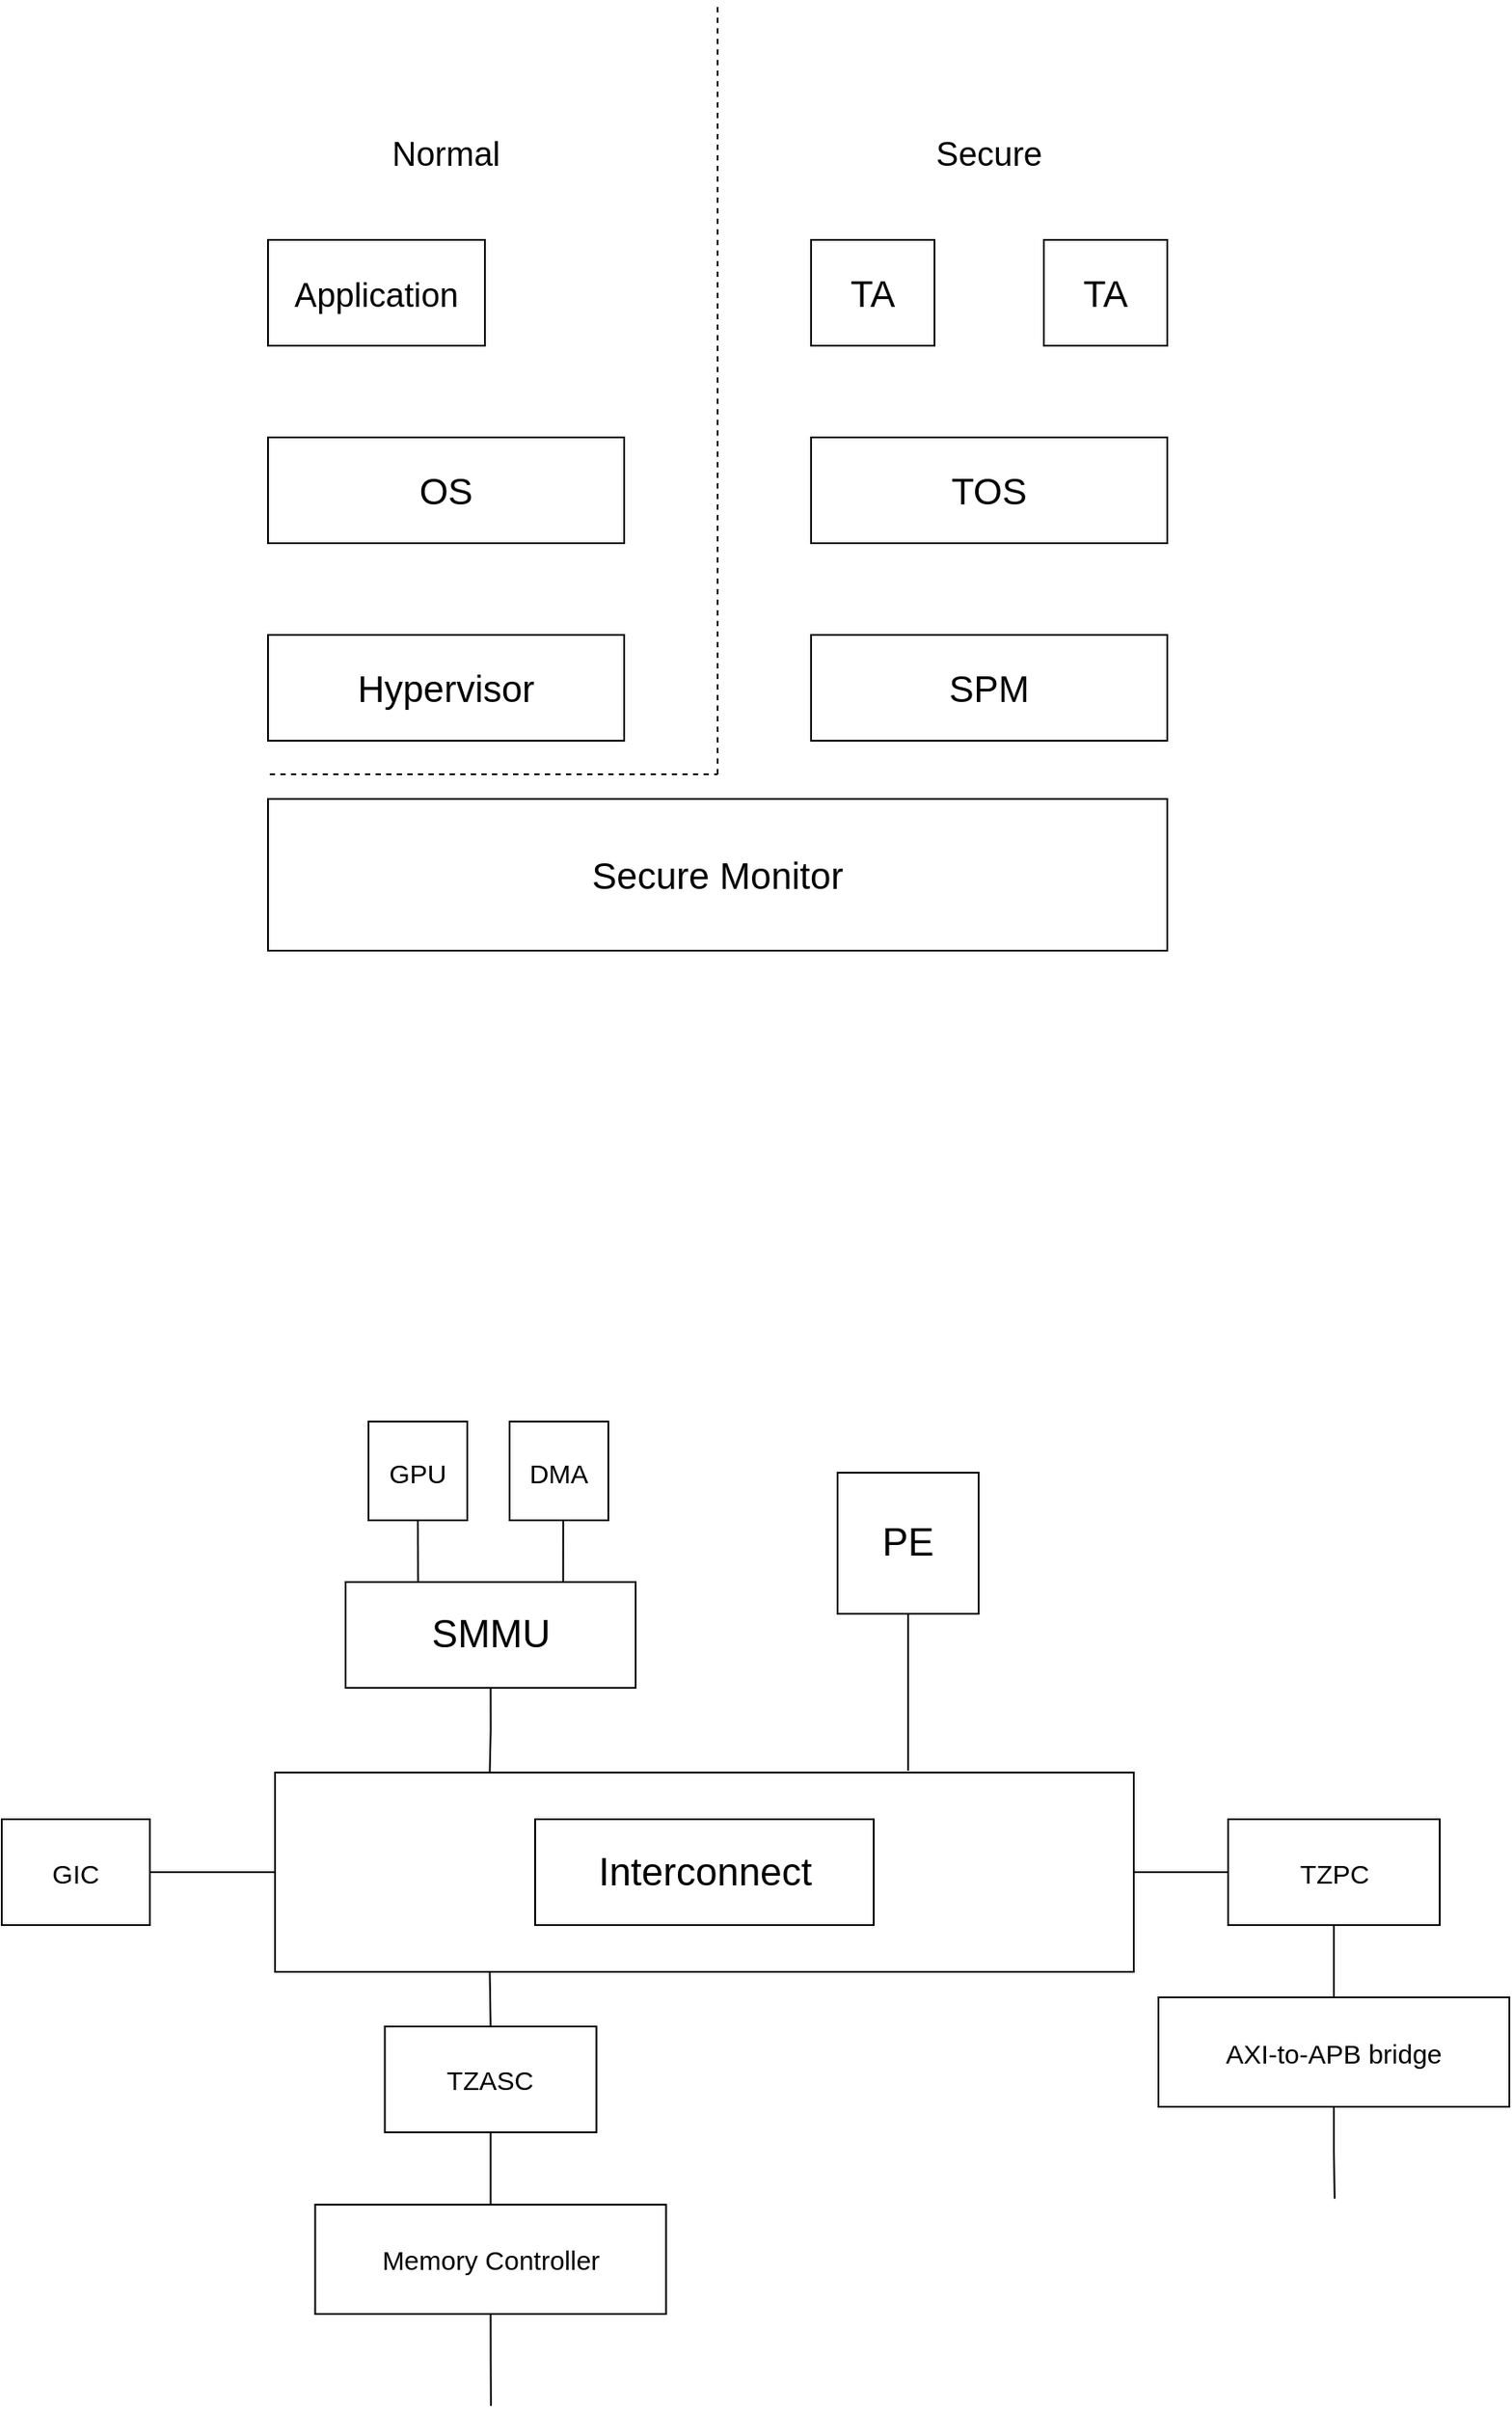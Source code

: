 <mxfile version="18.0.6" type="github">
  <diagram id="RqBa9nVkit30a7J5M0dk" name="Page-1">
    <mxGraphModel dx="1209" dy="749" grid="0" gridSize="10" guides="1" tooltips="1" connect="1" arrows="1" fold="1" page="0" pageScale="1" pageWidth="1200" pageHeight="1920" math="0" shadow="0">
      <root>
        <mxCell id="0" />
        <mxCell id="1" parent="0" />
        <mxCell id="QWCoNGlsIecfvtiFzba_-1" value="&lt;font style=&quot;font-size: 21px;&quot;&gt;Secure Monitor&lt;/font&gt;" style="rounded=0;whiteSpace=wrap;html=1;" parent="1" vertex="1">
          <mxGeometry x="379" y="529" width="510" height="86" as="geometry" />
        </mxCell>
        <mxCell id="QWCoNGlsIecfvtiFzba_-2" value="Hypervisor" style="rounded=0;whiteSpace=wrap;html=1;fontSize=21;" parent="1" vertex="1">
          <mxGeometry x="379" y="436" width="202" height="60" as="geometry" />
        </mxCell>
        <mxCell id="QWCoNGlsIecfvtiFzba_-5" value="" style="endArrow=none;dashed=1;html=1;rounded=0;fontSize=21;" parent="1" edge="1">
          <mxGeometry width="50" height="50" relative="1" as="geometry">
            <mxPoint x="634" y="515" as="sourcePoint" />
            <mxPoint x="634" y="77" as="targetPoint" />
          </mxGeometry>
        </mxCell>
        <mxCell id="QWCoNGlsIecfvtiFzba_-6" value="SPM" style="rounded=0;whiteSpace=wrap;html=1;fontSize=21;" parent="1" vertex="1">
          <mxGeometry x="687" y="436" width="202" height="60" as="geometry" />
        </mxCell>
        <mxCell id="QWCoNGlsIecfvtiFzba_-8" value="OS" style="rounded=0;whiteSpace=wrap;html=1;fontSize=21;" parent="1" vertex="1">
          <mxGeometry x="379" y="324" width="202" height="60" as="geometry" />
        </mxCell>
        <mxCell id="QWCoNGlsIecfvtiFzba_-9" value="TOS" style="rounded=0;whiteSpace=wrap;html=1;fontSize=21;" parent="1" vertex="1">
          <mxGeometry x="687" y="324" width="202" height="60" as="geometry" />
        </mxCell>
        <mxCell id="QWCoNGlsIecfvtiFzba_-10" value="TA" style="rounded=0;whiteSpace=wrap;html=1;fontSize=21;" parent="1" vertex="1">
          <mxGeometry x="687" y="212" width="70" height="60" as="geometry" />
        </mxCell>
        <mxCell id="QWCoNGlsIecfvtiFzba_-11" value="TA" style="rounded=0;whiteSpace=wrap;html=1;fontSize=21;" parent="1" vertex="1">
          <mxGeometry x="819" y="212" width="70" height="60" as="geometry" />
        </mxCell>
        <mxCell id="QWCoNGlsIecfvtiFzba_-13" value="&lt;font style=&quot;font-size: 19px;&quot;&gt;Application&lt;/font&gt;" style="rounded=0;whiteSpace=wrap;html=1;fontSize=21;" parent="1" vertex="1">
          <mxGeometry x="379" y="212" width="123" height="60" as="geometry" />
        </mxCell>
        <mxCell id="QWCoNGlsIecfvtiFzba_-14" value="" style="endArrow=none;dashed=1;html=1;rounded=0;fontSize=19;" parent="1" edge="1">
          <mxGeometry width="50" height="50" relative="1" as="geometry">
            <mxPoint x="380" y="515" as="sourcePoint" />
            <mxPoint x="634" y="515" as="targetPoint" />
          </mxGeometry>
        </mxCell>
        <mxCell id="QWCoNGlsIecfvtiFzba_-15" value="Normal" style="text;html=1;strokeColor=none;fillColor=none;align=center;verticalAlign=middle;whiteSpace=wrap;rounded=0;fontSize=19;" parent="1" vertex="1">
          <mxGeometry x="407" y="149" width="146" height="30" as="geometry" />
        </mxCell>
        <mxCell id="QWCoNGlsIecfvtiFzba_-16" value="Secure" style="text;html=1;strokeColor=none;fillColor=none;align=center;verticalAlign=middle;whiteSpace=wrap;rounded=0;fontSize=19;" parent="1" vertex="1">
          <mxGeometry x="715" y="149" width="146" height="30" as="geometry" />
        </mxCell>
        <mxCell id="mvTYgb8r9zyvXw6v-STq-15" style="edgeStyle=orthogonalEdgeStyle;rounded=0;orthogonalLoop=1;jettySize=auto;html=1;exitX=0.25;exitY=1;exitDx=0;exitDy=0;entryX=0.5;entryY=0;entryDx=0;entryDy=0;fontSize=15;endArrow=none;endFill=0;" parent="1" source="mvTYgb8r9zyvXw6v-STq-1" target="mvTYgb8r9zyvXw6v-STq-14" edge="1">
          <mxGeometry relative="1" as="geometry" />
        </mxCell>
        <mxCell id="mvTYgb8r9zyvXw6v-STq-1" value="" style="rounded=0;whiteSpace=wrap;html=1;" parent="1" vertex="1">
          <mxGeometry x="383" y="1081" width="487" height="113" as="geometry" />
        </mxCell>
        <mxCell id="mvTYgb8r9zyvXw6v-STq-4" style="edgeStyle=orthogonalEdgeStyle;rounded=0;orthogonalLoop=1;jettySize=auto;html=1;exitX=0.5;exitY=1;exitDx=0;exitDy=0;fontSize=22;endArrow=none;endFill=0;" parent="1" source="mvTYgb8r9zyvXw6v-STq-2" edge="1">
          <mxGeometry relative="1" as="geometry">
            <mxPoint x="742" y="1080" as="targetPoint" />
          </mxGeometry>
        </mxCell>
        <mxCell id="mvTYgb8r9zyvXw6v-STq-2" value="&lt;font style=&quot;font-size: 22px;&quot;&gt;PE&lt;/font&gt;" style="whiteSpace=wrap;html=1;aspect=fixed;" parent="1" vertex="1">
          <mxGeometry x="702" y="911" width="80" height="80" as="geometry" />
        </mxCell>
        <mxCell id="mvTYgb8r9zyvXw6v-STq-3" value="Interconnect" style="rounded=0;whiteSpace=wrap;html=1;fontSize=22;" parent="1" vertex="1">
          <mxGeometry x="530.5" y="1107.5" width="192" height="60" as="geometry" />
        </mxCell>
        <mxCell id="mvTYgb8r9zyvXw6v-STq-6" style="edgeStyle=orthogonalEdgeStyle;rounded=0;orthogonalLoop=1;jettySize=auto;html=1;exitX=0.5;exitY=1;exitDx=0;exitDy=0;entryX=0.25;entryY=0;entryDx=0;entryDy=0;fontSize=22;endArrow=none;endFill=0;" parent="1" source="mvTYgb8r9zyvXw6v-STq-5" target="mvTYgb8r9zyvXw6v-STq-1" edge="1">
          <mxGeometry relative="1" as="geometry" />
        </mxCell>
        <mxCell id="mvTYgb8r9zyvXw6v-STq-5" value="SMMU" style="rounded=0;whiteSpace=wrap;html=1;fontSize=22;" parent="1" vertex="1">
          <mxGeometry x="423" y="973" width="164.5" height="60" as="geometry" />
        </mxCell>
        <mxCell id="mvTYgb8r9zyvXw6v-STq-10" style="edgeStyle=orthogonalEdgeStyle;rounded=0;orthogonalLoop=1;jettySize=auto;html=1;exitX=0.5;exitY=1;exitDx=0;exitDy=0;entryX=0.25;entryY=0;entryDx=0;entryDy=0;fontSize=22;endArrow=none;endFill=0;" parent="1" source="mvTYgb8r9zyvXw6v-STq-7" target="mvTYgb8r9zyvXw6v-STq-5" edge="1">
          <mxGeometry relative="1" as="geometry" />
        </mxCell>
        <mxCell id="mvTYgb8r9zyvXw6v-STq-7" value="&lt;font style=&quot;font-size: 15px;&quot;&gt;GPU&lt;/font&gt;" style="whiteSpace=wrap;html=1;aspect=fixed;fontSize=22;" parent="1" vertex="1">
          <mxGeometry x="436" y="882" width="56" height="56" as="geometry" />
        </mxCell>
        <mxCell id="mvTYgb8r9zyvXw6v-STq-11" style="edgeStyle=orthogonalEdgeStyle;rounded=0;orthogonalLoop=1;jettySize=auto;html=1;exitX=0.5;exitY=1;exitDx=0;exitDy=0;entryX=0.75;entryY=0;entryDx=0;entryDy=0;fontSize=22;endArrow=none;endFill=0;" parent="1" source="mvTYgb8r9zyvXw6v-STq-8" target="mvTYgb8r9zyvXw6v-STq-5" edge="1">
          <mxGeometry relative="1" as="geometry" />
        </mxCell>
        <mxCell id="mvTYgb8r9zyvXw6v-STq-8" value="&lt;font style=&quot;font-size: 15px;&quot;&gt;DMA&lt;/font&gt;" style="whiteSpace=wrap;html=1;aspect=fixed;fontSize=22;" parent="1" vertex="1">
          <mxGeometry x="516" y="882" width="56" height="56" as="geometry" />
        </mxCell>
        <mxCell id="mvTYgb8r9zyvXw6v-STq-13" style="edgeStyle=orthogonalEdgeStyle;rounded=0;orthogonalLoop=1;jettySize=auto;html=1;exitX=1;exitY=0.5;exitDx=0;exitDy=0;entryX=0;entryY=0.5;entryDx=0;entryDy=0;fontSize=15;endArrow=none;endFill=0;" parent="1" source="mvTYgb8r9zyvXw6v-STq-12" target="mvTYgb8r9zyvXw6v-STq-1" edge="1">
          <mxGeometry relative="1" as="geometry" />
        </mxCell>
        <mxCell id="mvTYgb8r9zyvXw6v-STq-12" value="GIC" style="rounded=0;whiteSpace=wrap;html=1;fontSize=15;" parent="1" vertex="1">
          <mxGeometry x="228" y="1107.5" width="84" height="60" as="geometry" />
        </mxCell>
        <mxCell id="mvTYgb8r9zyvXw6v-STq-17" style="edgeStyle=orthogonalEdgeStyle;rounded=0;orthogonalLoop=1;jettySize=auto;html=1;exitX=0.5;exitY=1;exitDx=0;exitDy=0;entryX=0.5;entryY=0;entryDx=0;entryDy=0;fontSize=15;endArrow=none;endFill=0;" parent="1" source="mvTYgb8r9zyvXw6v-STq-14" target="mvTYgb8r9zyvXw6v-STq-16" edge="1">
          <mxGeometry relative="1" as="geometry" />
        </mxCell>
        <mxCell id="mvTYgb8r9zyvXw6v-STq-14" value="TZASC" style="rounded=0;whiteSpace=wrap;html=1;fontSize=15;" parent="1" vertex="1">
          <mxGeometry x="445.25" y="1225" width="120" height="60" as="geometry" />
        </mxCell>
        <mxCell id="mvTYgb8r9zyvXw6v-STq-25" style="edgeStyle=orthogonalEdgeStyle;rounded=0;orthogonalLoop=1;jettySize=auto;html=1;exitX=0.5;exitY=1;exitDx=0;exitDy=0;fontSize=15;endArrow=none;endFill=0;" parent="1" source="mvTYgb8r9zyvXw6v-STq-16" edge="1">
          <mxGeometry relative="1" as="geometry">
            <mxPoint x="505.412" y="1440.118" as="targetPoint" />
          </mxGeometry>
        </mxCell>
        <mxCell id="mvTYgb8r9zyvXw6v-STq-16" value="Memory Controller" style="rounded=0;whiteSpace=wrap;html=1;fontSize=15;" parent="1" vertex="1">
          <mxGeometry x="405.75" y="1326" width="199" height="62" as="geometry" />
        </mxCell>
        <mxCell id="mvTYgb8r9zyvXw6v-STq-24" style="edgeStyle=orthogonalEdgeStyle;rounded=0;orthogonalLoop=1;jettySize=auto;html=1;exitX=0.5;exitY=1;exitDx=0;exitDy=0;fontSize=15;endArrow=none;endFill=0;" parent="1" source="mvTYgb8r9zyvXw6v-STq-20" target="mvTYgb8r9zyvXw6v-STq-23" edge="1">
          <mxGeometry relative="1" as="geometry" />
        </mxCell>
        <mxCell id="7ULYQRoKpXbgwCevFS-0-1" style="edgeStyle=orthogonalEdgeStyle;rounded=0;orthogonalLoop=1;jettySize=auto;html=1;entryX=1;entryY=0.5;entryDx=0;entryDy=0;endArrow=none;endFill=0;" edge="1" parent="1" source="mvTYgb8r9zyvXw6v-STq-20" target="mvTYgb8r9zyvXw6v-STq-1">
          <mxGeometry relative="1" as="geometry" />
        </mxCell>
        <mxCell id="mvTYgb8r9zyvXw6v-STq-20" value="TZPC" style="rounded=0;whiteSpace=wrap;html=1;fontSize=15;" parent="1" vertex="1">
          <mxGeometry x="923.5" y="1107.5" width="120" height="60" as="geometry" />
        </mxCell>
        <mxCell id="mvTYgb8r9zyvXw6v-STq-26" style="edgeStyle=orthogonalEdgeStyle;rounded=0;orthogonalLoop=1;jettySize=auto;html=1;exitX=0.5;exitY=1;exitDx=0;exitDy=0;fontSize=15;endArrow=none;endFill=0;" parent="1" source="mvTYgb8r9zyvXw6v-STq-23" edge="1">
          <mxGeometry relative="1" as="geometry">
            <mxPoint x="983.912" y="1322.618" as="targetPoint" />
          </mxGeometry>
        </mxCell>
        <mxCell id="mvTYgb8r9zyvXw6v-STq-23" value="AXI-to-APB bridge" style="rounded=0;whiteSpace=wrap;html=1;fontSize=15;" parent="1" vertex="1">
          <mxGeometry x="884" y="1208.5" width="199" height="62" as="geometry" />
        </mxCell>
      </root>
    </mxGraphModel>
  </diagram>
</mxfile>
